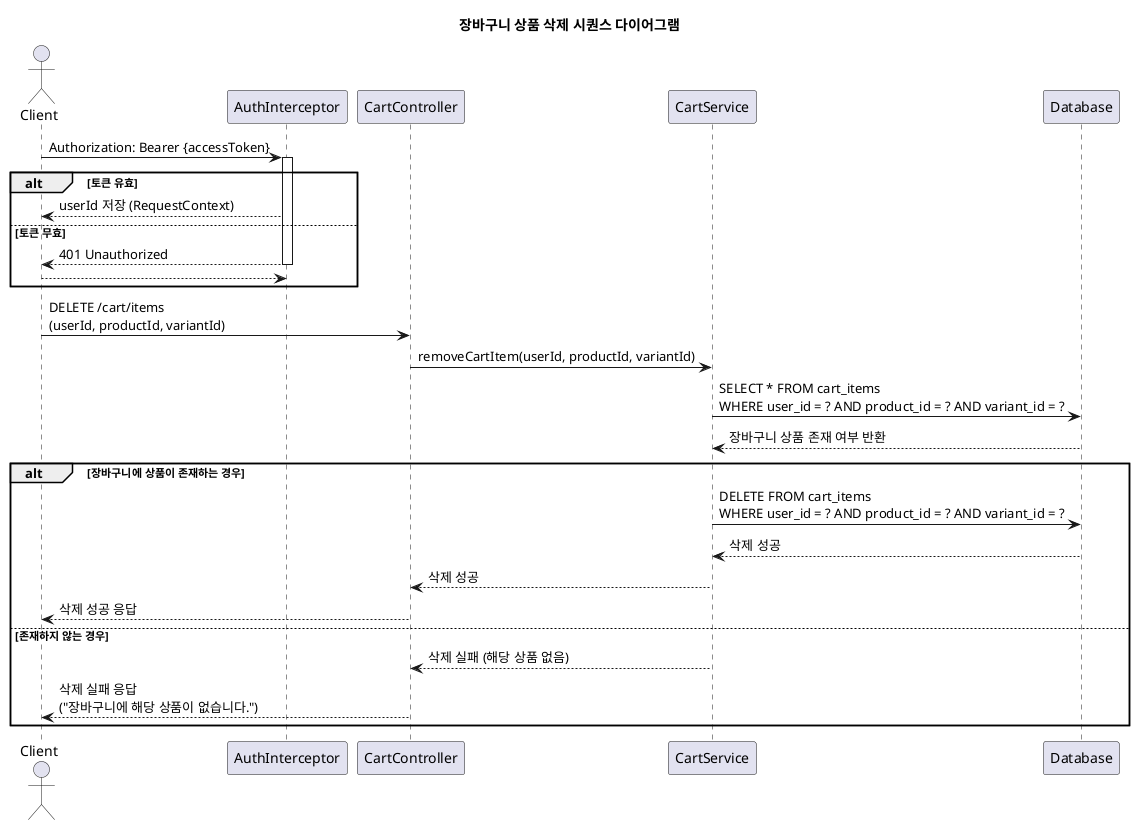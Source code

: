 @startuml
title 장바구니 상품 삭제 시퀀스 다이어그램

actor Client
participant "AuthInterceptor" as Auth
participant "CartController" as API
participant "CartService" as Cart
participant Database

Client -> Auth : Authorization: Bearer {accessToken}
activate Auth
alt 토큰 유효
    Auth --> Client : userId 저장 (RequestContext)
else 토큰 무효
    Auth --> Client : 401 Unauthorized
    deactivate Auth
    return
end
deactivate Auth

Client -> API : DELETE /cart/items\n(userId, productId, variantId)

API -> Cart : removeCartItem(userId, productId, variantId)

Cart -> Database : SELECT * FROM cart_items\nWHERE user_id = ? AND product_id = ? AND variant_id = ?
Database --> Cart : 장바구니 상품 존재 여부 반환

alt 장바구니에 상품이 존재하는 경우
    Cart -> Database : DELETE FROM cart_items\nWHERE user_id = ? AND product_id = ? AND variant_id = ?
    Database --> Cart : 삭제 성공

    Cart --> API : 삭제 성공
    API --> Client : 삭제 성공 응답
else 존재하지 않는 경우
    Cart --> API : 삭제 실패 (해당 상품 없음)
    API --> Client : 삭제 실패 응답\n("장바구니에 해당 상품이 없습니다.")
end

@enduml
